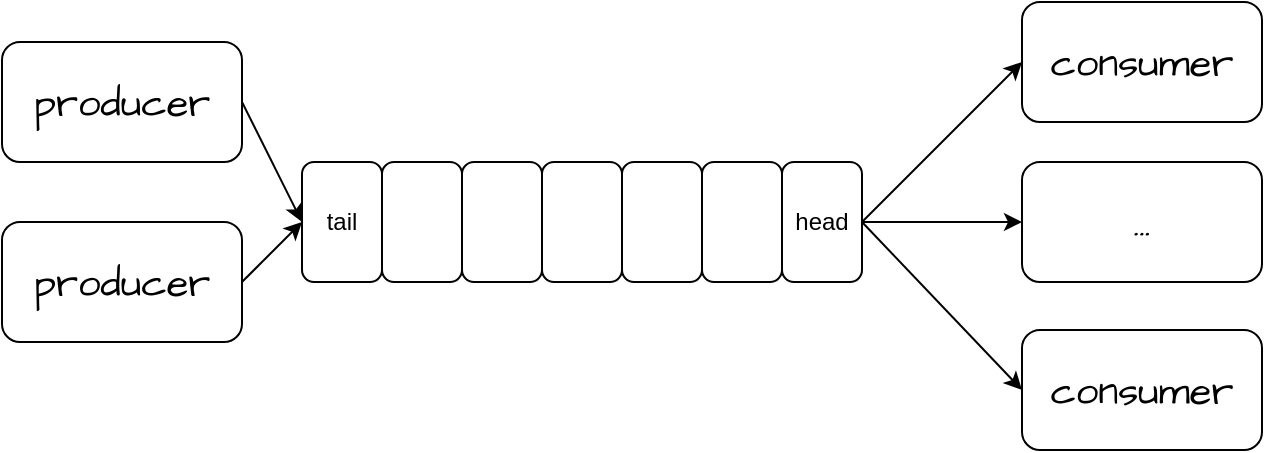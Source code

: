 <mxfile version="19.0.3" type="device"><diagram name="第 1 页" id="EJGylcmvXjohrn6pEhBl"><mxGraphModel dx="1298" dy="811" grid="1" gridSize="10" guides="1" tooltips="1" connect="1" arrows="1" fold="1" page="1" pageScale="1" pageWidth="1169" pageHeight="827" math="0" shadow="0"><root><mxCell id="0"/><mxCell id="1" parent="0"/><mxCell id="ofygZ6vFLvpzMd75Ma39-12" value="consumer" style="rounded=1;whiteSpace=wrap;html=1;hachureGap=4;jiggle=2;curveFitting=1;fontFamily=Architects Daughter;fontSource=https%3A%2F%2Ffonts.googleapis.com%2Fcss%3Ffamily%3DArchitects%2BDaughter;fontSize=20;" parent="1" vertex="1"><mxGeometry x="750" y="250" width="120" height="60" as="geometry"/></mxCell><mxCell id="ofygZ6vFLvpzMd75Ma39-18" value="" style="endArrow=classic;html=1;rounded=1;hachureGap=4;jiggle=2;curveFitting=1;fontFamily=Architects Daughter;fontSource=https%3A%2F%2Ffonts.googleapis.com%2Fcss%3Ffamily%3DArchitects%2BDaughter;fontSize=16;entryX=0;entryY=0.5;entryDx=0;entryDy=0;exitX=1;exitY=0.5;exitDx=0;exitDy=0;" parent="1" source="fVdI5V37LFS7PS3f-hzA-15" target="ofygZ6vFLvpzMd75Ma39-12" edge="1"><mxGeometry width="50" height="50" relative="1" as="geometry"><mxPoint x="670" y="390" as="sourcePoint"/><mxPoint x="790" y="520" as="targetPoint"/></mxGeometry></mxCell><mxCell id="ofygZ6vFLvpzMd75Ma39-19" value="producer" style="rounded=1;whiteSpace=wrap;html=1;hachureGap=4;jiggle=2;curveFitting=1;fontFamily=Architects Daughter;fontSource=https%3A%2F%2Ffonts.googleapis.com%2Fcss%3Ffamily%3DArchitects%2BDaughter;fontSize=20;" parent="1" vertex="1"><mxGeometry x="240" y="270" width="120" height="60" as="geometry"/></mxCell><mxCell id="ofygZ6vFLvpzMd75Ma39-20" value="" style="endArrow=classic;html=1;rounded=1;hachureGap=4;jiggle=2;curveFitting=1;fontFamily=Architects Daughter;fontSource=https%3A%2F%2Ffonts.googleapis.com%2Fcss%3Ffamily%3DArchitects%2BDaughter;fontSize=16;exitX=1;exitY=0.5;exitDx=0;exitDy=0;entryX=0;entryY=0.5;entryDx=0;entryDy=0;" parent="1" source="ofygZ6vFLvpzMd75Ma39-19" target="fVdI5V37LFS7PS3f-hzA-6" edge="1"><mxGeometry width="50" height="50" relative="1" as="geometry"><mxPoint x="290" y="220" as="sourcePoint"/><mxPoint x="310" y="360" as="targetPoint"/></mxGeometry></mxCell><mxCell id="ofygZ6vFLvpzMd75Ma39-21" value="consumer" style="rounded=1;whiteSpace=wrap;html=1;hachureGap=4;jiggle=2;curveFitting=1;fontFamily=Architects Daughter;fontSource=https%3A%2F%2Ffonts.googleapis.com%2Fcss%3Ffamily%3DArchitects%2BDaughter;fontSize=20;" parent="1" vertex="1"><mxGeometry x="750" y="414" width="120" height="60" as="geometry"/></mxCell><mxCell id="ofygZ6vFLvpzMd75Ma39-22" value="" style="endArrow=classic;html=1;rounded=1;hachureGap=4;jiggle=2;curveFitting=1;fontFamily=Architects Daughter;fontSource=https%3A%2F%2Ffonts.googleapis.com%2Fcss%3Ffamily%3DArchitects%2BDaughter;fontSize=16;entryX=0;entryY=0.5;entryDx=0;entryDy=0;exitX=1;exitY=0.5;exitDx=0;exitDy=0;" parent="1" source="fVdI5V37LFS7PS3f-hzA-15" target="ofygZ6vFLvpzMd75Ma39-21" edge="1"><mxGeometry width="50" height="50" relative="1" as="geometry"><mxPoint x="670" y="390" as="sourcePoint"/><mxPoint x="800" y="460" as="targetPoint"/></mxGeometry></mxCell><mxCell id="ofygZ6vFLvpzMd75Ma39-23" value="..." style="rounded=1;whiteSpace=wrap;html=1;hachureGap=4;jiggle=2;curveFitting=1;fontFamily=Architects Daughter;fontSource=https%3A%2F%2Ffonts.googleapis.com%2Fcss%3Ffamily%3DArchitects%2BDaughter;fontSize=20;" parent="1" vertex="1"><mxGeometry x="750" y="330" width="120" height="60" as="geometry"/></mxCell><mxCell id="fVdI5V37LFS7PS3f-hzA-6" value="tail" style="rounded=1;whiteSpace=wrap;html=1;" parent="1" vertex="1"><mxGeometry x="390" y="330" width="40" height="60" as="geometry"/></mxCell><mxCell id="fVdI5V37LFS7PS3f-hzA-7" value="" style="rounded=1;whiteSpace=wrap;html=1;" parent="1" vertex="1"><mxGeometry x="430" y="330" width="40" height="60" as="geometry"/></mxCell><mxCell id="fVdI5V37LFS7PS3f-hzA-8" value="" style="rounded=1;whiteSpace=wrap;html=1;" parent="1" vertex="1"><mxGeometry x="470" y="330" width="40" height="60" as="geometry"/></mxCell><mxCell id="fVdI5V37LFS7PS3f-hzA-12" value="" style="rounded=1;whiteSpace=wrap;html=1;" parent="1" vertex="1"><mxGeometry x="510" y="330" width="40" height="60" as="geometry"/></mxCell><mxCell id="fVdI5V37LFS7PS3f-hzA-13" value="" style="rounded=1;whiteSpace=wrap;html=1;" parent="1" vertex="1"><mxGeometry x="550" y="330" width="40" height="60" as="geometry"/></mxCell><mxCell id="fVdI5V37LFS7PS3f-hzA-14" value="" style="rounded=1;whiteSpace=wrap;html=1;" parent="1" vertex="1"><mxGeometry x="590" y="330" width="40" height="60" as="geometry"/></mxCell><mxCell id="fVdI5V37LFS7PS3f-hzA-15" value="head" style="rounded=1;whiteSpace=wrap;html=1;" parent="1" vertex="1"><mxGeometry x="630" y="330" width="40" height="60" as="geometry"/></mxCell><mxCell id="fVdI5V37LFS7PS3f-hzA-23" value="" style="endArrow=classic;html=1;rounded=1;hachureGap=4;jiggle=2;curveFitting=1;fontFamily=Architects Daughter;fontSource=https%3A%2F%2Ffonts.googleapis.com%2Fcss%3Ffamily%3DArchitects%2BDaughter;fontSize=16;entryX=0;entryY=0.5;entryDx=0;entryDy=0;exitX=1;exitY=0.5;exitDx=0;exitDy=0;" parent="1" source="fVdI5V37LFS7PS3f-hzA-15" target="ofygZ6vFLvpzMd75Ma39-23" edge="1"><mxGeometry width="50" height="50" relative="1" as="geometry"><mxPoint x="680" y="370" as="sourcePoint"/><mxPoint x="790" y="250" as="targetPoint"/></mxGeometry></mxCell><mxCell id="fVdI5V37LFS7PS3f-hzA-27" value="" style="endArrow=classic;html=1;rounded=1;hachureGap=4;jiggle=2;curveFitting=1;fontFamily=Architects Daughter;fontSource=https%3A%2F%2Ffonts.googleapis.com%2Fcss%3Ffamily%3DArchitects%2BDaughter;fontSize=16;exitX=1;exitY=0.5;exitDx=0;exitDy=0;startArrow=none;" parent="1" source="fVdI5V37LFS7PS3f-hzA-25" edge="1"><mxGeometry width="50" height="50" relative="1" as="geometry"><mxPoint x="320" y="390" as="sourcePoint"/><mxPoint x="390" y="360" as="targetPoint"/></mxGeometry></mxCell><mxCell id="fVdI5V37LFS7PS3f-hzA-30" value="" style="endArrow=none;html=1;rounded=1;hachureGap=4;jiggle=2;curveFitting=1;fontFamily=Architects Daughter;fontSource=https%3A%2F%2Ffonts.googleapis.com%2Fcss%3Ffamily%3DArchitects%2BDaughter;fontSize=16;exitX=1;exitY=0.5;exitDx=0;exitDy=0;" parent="1" target="fVdI5V37LFS7PS3f-hzA-25" edge="1"><mxGeometry width="50" height="50" relative="1" as="geometry"><mxPoint x="320" y="390" as="sourcePoint"/><mxPoint x="390" y="360" as="targetPoint"/></mxGeometry></mxCell><mxCell id="fVdI5V37LFS7PS3f-hzA-25" value="producer" style="rounded=1;whiteSpace=wrap;html=1;hachureGap=4;jiggle=2;curveFitting=1;fontFamily=Architects Daughter;fontSource=https%3A%2F%2Ffonts.googleapis.com%2Fcss%3Ffamily%3DArchitects%2BDaughter;fontSize=20;" parent="1" vertex="1"><mxGeometry x="240" y="360" width="120" height="60" as="geometry"/></mxCell></root></mxGraphModel></diagram></mxfile>